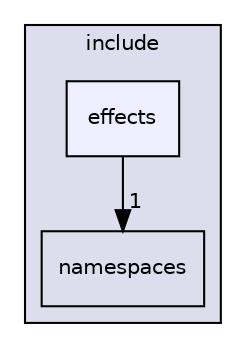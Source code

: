 digraph "include/effects" {
  compound=true
  node [ fontsize="10", fontname="Helvetica"];
  edge [ labelfontsize="10", labelfontname="Helvetica"];
  subgraph clusterdir_d44c64559bbebec7f509842c48db8b23 {
    graph [ bgcolor="#ddddee", pencolor="black", label="include" fontname="Helvetica", fontsize="10", URL="dir_d44c64559bbebec7f509842c48db8b23.html"]
  dir_f2d6bfb0684276276bde2e301a92d27a [shape=box label="namespaces" URL="dir_f2d6bfb0684276276bde2e301a92d27a.html"];
  dir_9dae7bde56e7aa2178fbf4748a4d9c95 [shape=box, label="effects", style="filled", fillcolor="#eeeeff", pencolor="black", URL="dir_9dae7bde56e7aa2178fbf4748a4d9c95.html"];
  }
  dir_9dae7bde56e7aa2178fbf4748a4d9c95->dir_f2d6bfb0684276276bde2e301a92d27a [headlabel="1", labeldistance=1.5 headhref="dir_000002_000004.html"];
}
